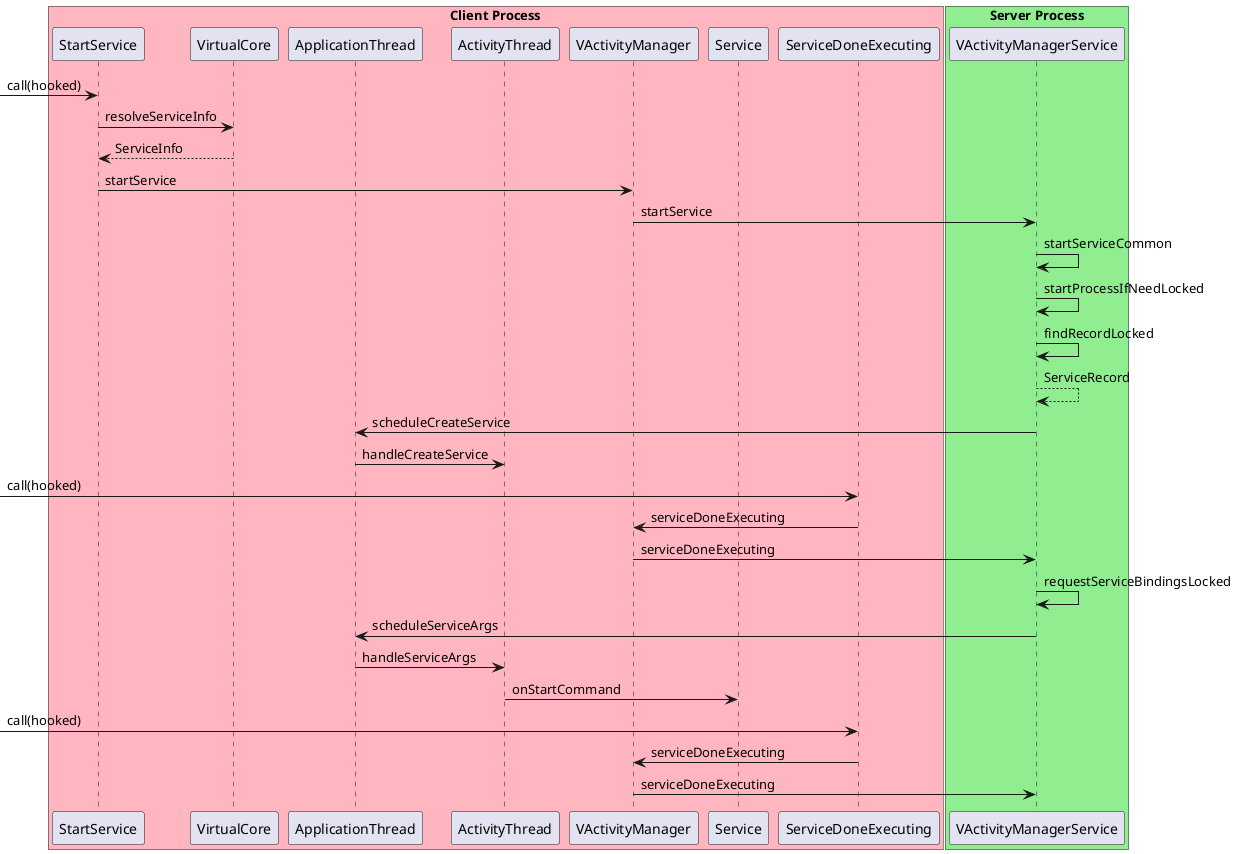 @startuml
box "Client Process" #LightPink
participant StartService
participant VirtualCore
participant ApplicationThread
participant ActivityThread
participant VActivityManager
participant Service
participant ServiceDoneExecuting
end box

box "Server Process" #LightGreen
participant VActivityManagerService
end box

-> StartService: call(hooked)
StartService -> VirtualCore: resolveServiceInfo
VirtualCore --> StartService: ServiceInfo
StartService -> VActivityManager: startService
VActivityManager -> VActivityManagerService : startService
VActivityManagerService -> VActivityManagerService: startServiceCommon
VActivityManagerService -> VActivityManagerService: startProcessIfNeedLocked
VActivityManagerService -> VActivityManagerService: findRecordLocked
VActivityManagerService --> VActivityManagerService: ServiceRecord
VActivityManagerService -> ApplicationThread: scheduleCreateService
ApplicationThread -> ActivityThread: handleCreateService
-> ServiceDoneExecuting: call(hooked)
ServiceDoneExecuting -> VActivityManager: serviceDoneExecuting
VActivityManager -> VActivityManagerService: serviceDoneExecuting
VActivityManagerService -> VActivityManagerService: requestServiceBindingsLocked
VActivityManagerService -> ApplicationThread: scheduleServiceArgs
ApplicationThread -> ActivityThread: handleServiceArgs
ActivityThread -> Service: onStartCommand
-> ServiceDoneExecuting: call(hooked)
ServiceDoneExecuting -> VActivityManager: serviceDoneExecuting
VActivityManager -> VActivityManagerService: serviceDoneExecuting
@enduml